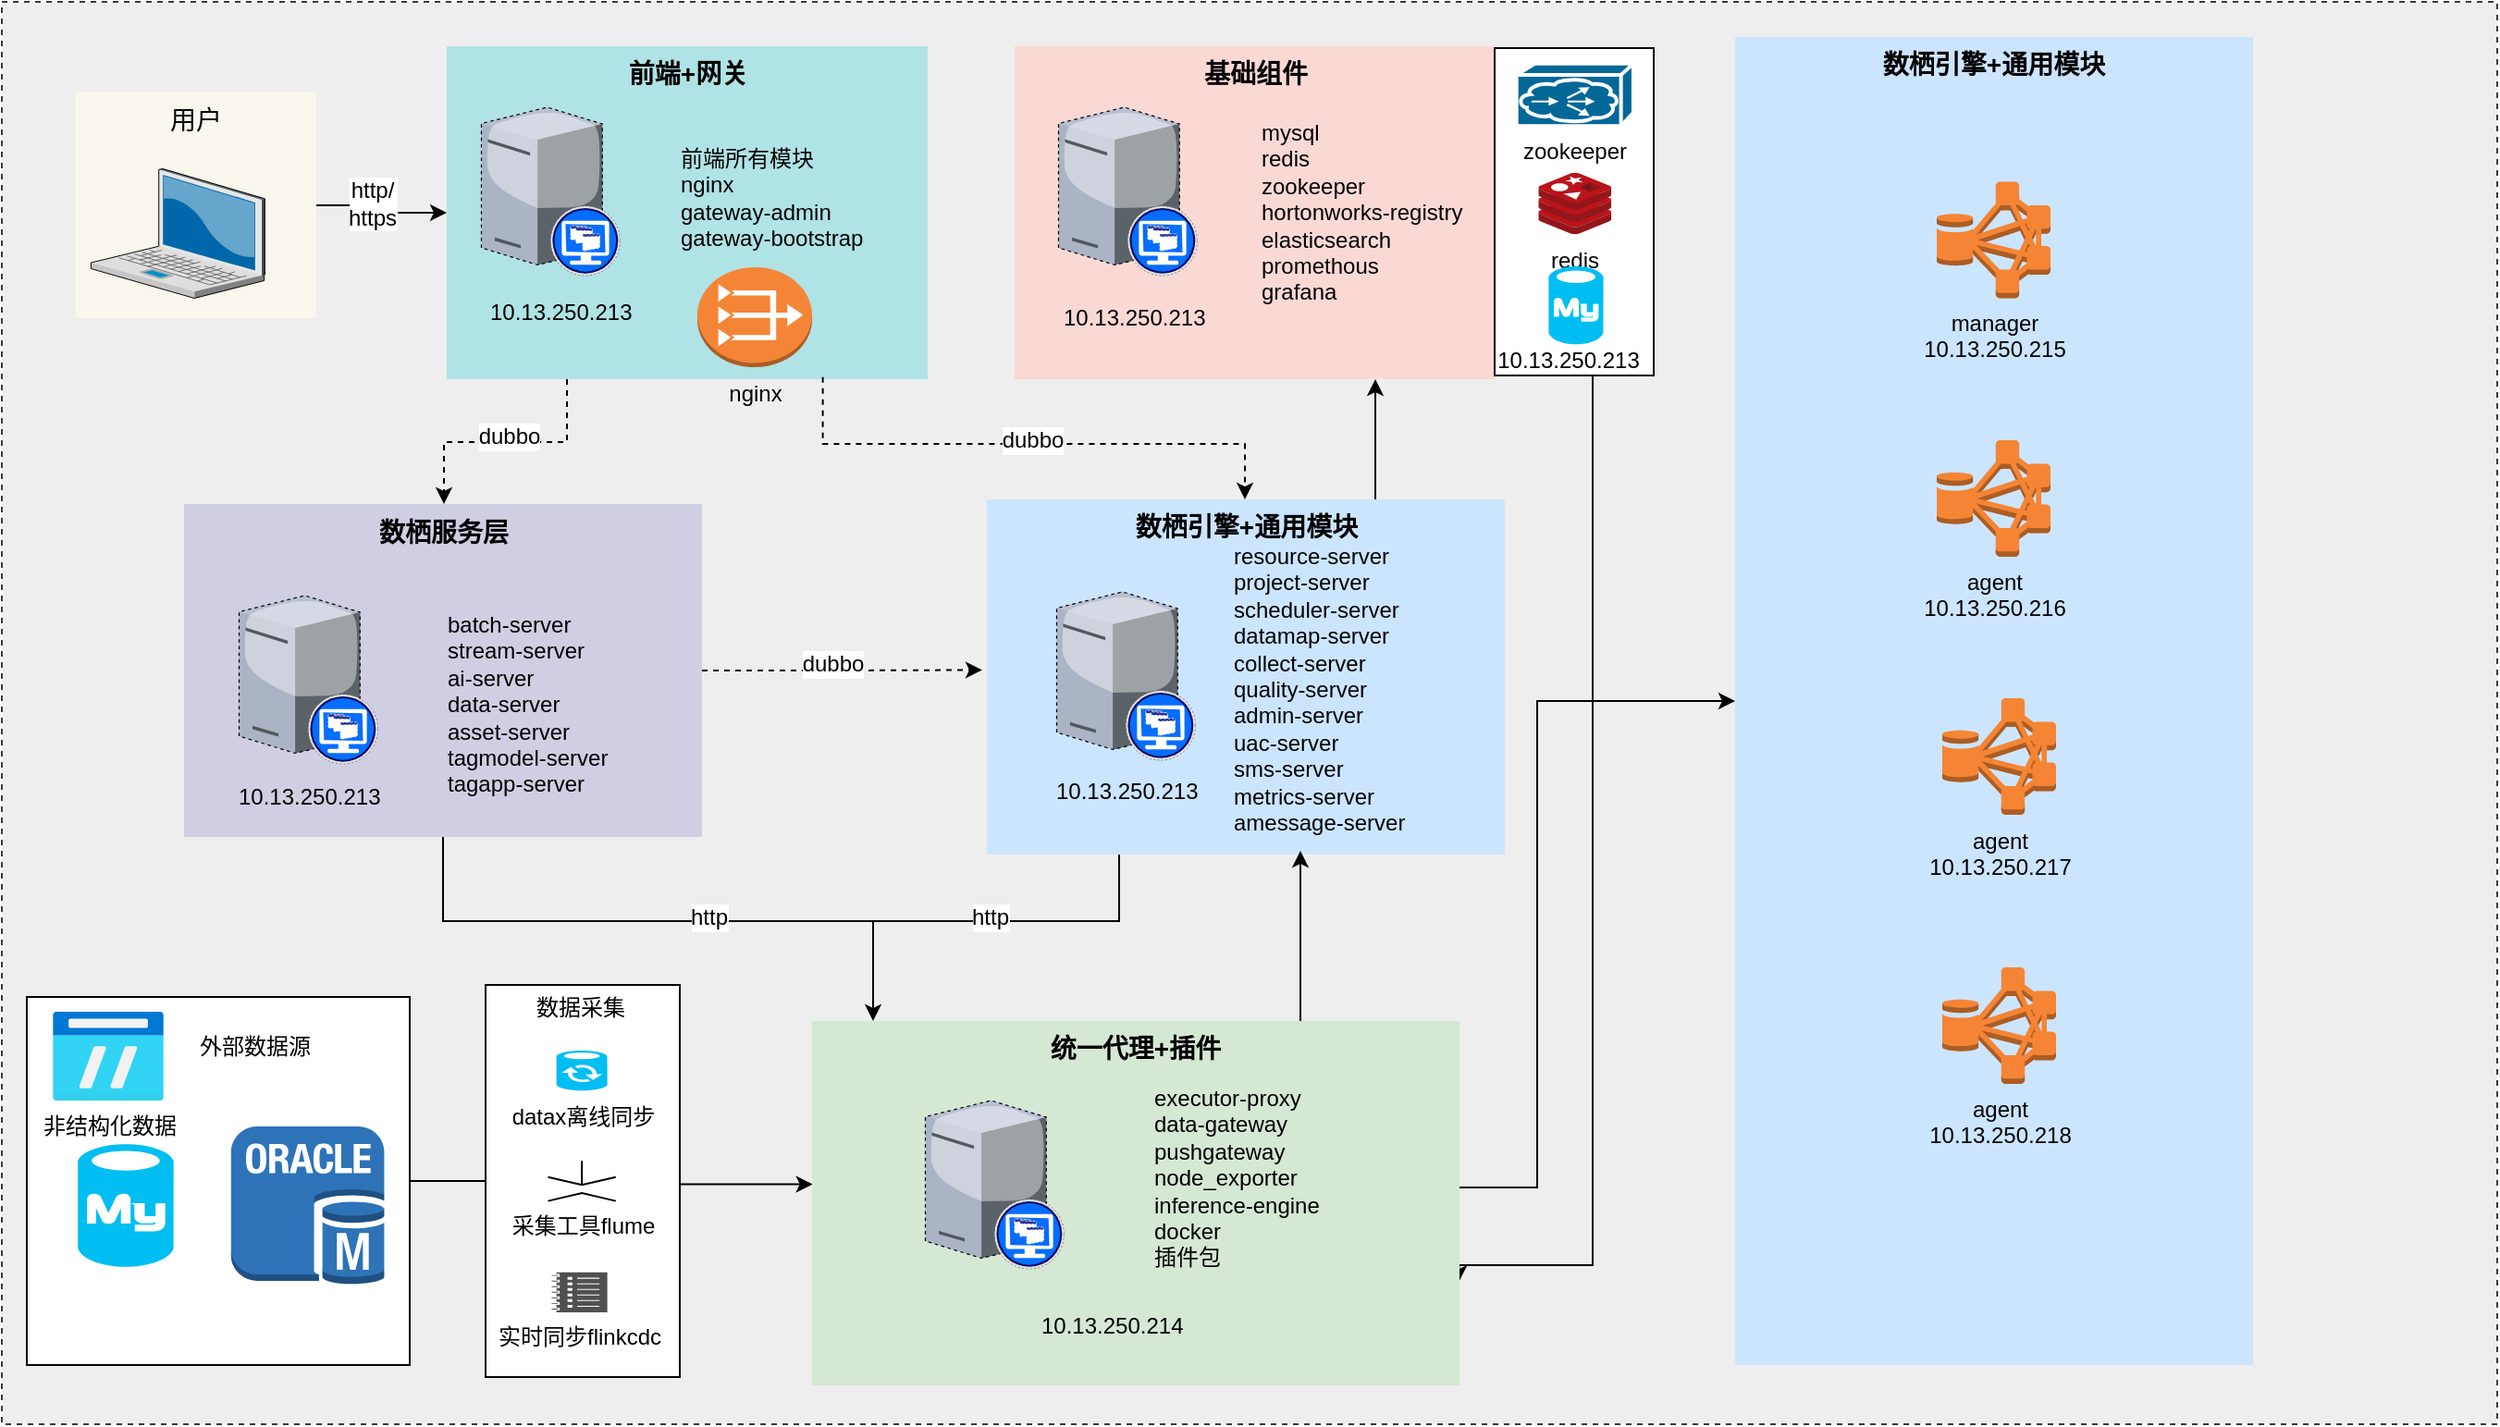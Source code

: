 <mxfile version="20.8.16" type="device" pages="2"><diagram id="xue1iVmhWzLoXb5xpvOD" name="标准部署"><mxGraphModel dx="1349" dy="-1524" grid="0" gridSize="10" guides="1" tooltips="1" connect="1" arrows="1" fold="1" page="0" pageScale="1" pageWidth="827" pageHeight="1169" math="0" shadow="0"><root><mxCell id="5UsenPkJN80w1g50a-_k-0"/><mxCell id="5UsenPkJN80w1g50a-_k-1" parent="5UsenPkJN80w1g50a-_k-0"/><mxCell id="co8dEkvSxfI7C-hWsmP8-0" value="" style="rounded=0;whiteSpace=wrap;html=1;fillColor=#eeeeee;strokeColor=#36393d;dashed=1;" parent="5UsenPkJN80w1g50a-_k-1" vertex="1"><mxGeometry x="260" y="2591" width="1349" height="769" as="geometry"/></mxCell><mxCell id="s9DwTl5gin92bQ-CiFyc-1" style="edgeStyle=orthogonalEdgeStyle;rounded=0;orthogonalLoop=1;jettySize=auto;html=1;exitX=0.5;exitY=1;exitDx=0;exitDy=0;" parent="5UsenPkJN80w1g50a-_k-1" source="s9DwTl5gin92bQ-CiFyc-5" target="s9DwTl5gin92bQ-CiFyc-19" edge="1"><mxGeometry relative="1" as="geometry"><Array as="points"><mxPoint x="499" y="3088"/><mxPoint x="731" y="3088"/></Array></mxGeometry></mxCell><mxCell id="FKZvolb0b5wHpES3vZLF-4" value="http" style="text;html=1;resizable=0;points=[];align=center;verticalAlign=middle;labelBackgroundColor=#ffffff;" parent="s9DwTl5gin92bQ-CiFyc-1" vertex="1" connectable="0"><mxGeometry x="0.135" y="2" relative="1" as="geometry"><mxPoint as="offset"/></mxGeometry></mxCell><mxCell id="FKZvolb0b5wHpES3vZLF-0" style="edgeStyle=orthogonalEdgeStyle;rounded=0;orthogonalLoop=1;jettySize=auto;html=1;exitX=1;exitY=0.5;exitDx=0;exitDy=0;startArrow=none;startFill=0;endArrow=classic;endFill=1;dashed=1;" parent="5UsenPkJN80w1g50a-_k-1" source="s9DwTl5gin92bQ-CiFyc-5" edge="1"><mxGeometry relative="1" as="geometry"><mxPoint x="790" y="2952.222" as="targetPoint"/></mxGeometry></mxCell><mxCell id="FKZvolb0b5wHpES3vZLF-2" value="dubbo" style="text;html=1;resizable=0;points=[];align=center;verticalAlign=middle;labelBackgroundColor=#ffffff;" parent="FKZvolb0b5wHpES3vZLF-0" vertex="1" connectable="0"><mxGeometry x="-0.076" y="4" relative="1" as="geometry"><mxPoint as="offset"/></mxGeometry></mxCell><mxCell id="s9DwTl5gin92bQ-CiFyc-5" value="&lt;b&gt;数栖服务层&lt;/b&gt;" style="whiteSpace=wrap;html=1;fontSize=14;verticalAlign=top;dashed=1;fillColor=#d0cee2;strokeColor=none;" parent="5UsenPkJN80w1g50a-_k-1" vertex="1"><mxGeometry x="358.5" y="2862.5" width="280" height="180" as="geometry"/></mxCell><mxCell id="s9DwTl5gin92bQ-CiFyc-6" style="edgeStyle=orthogonalEdgeStyle;rounded=0;orthogonalLoop=1;jettySize=auto;html=1;exitX=1;exitY=0.5;exitDx=0;exitDy=0;entryX=0;entryY=0.5;entryDx=0;entryDy=0;" parent="5UsenPkJN80w1g50a-_k-1" source="s9DwTl5gin92bQ-CiFyc-7" target="s9DwTl5gin92bQ-CiFyc-10" edge="1"><mxGeometry relative="1" as="geometry"/></mxCell><mxCell id="lYcU5Av71nkja1MaL7we-7" value="http/&lt;br&gt;https" style="text;html=1;resizable=0;points=[];align=center;verticalAlign=middle;labelBackgroundColor=#ffffff;" parent="s9DwTl5gin92bQ-CiFyc-6" vertex="1" connectable="0"><mxGeometry x="-0.192" y="1" relative="1" as="geometry"><mxPoint as="offset"/></mxGeometry></mxCell><mxCell id="s9DwTl5gin92bQ-CiFyc-7" value="用户" style="whiteSpace=wrap;html=1;fillColor=#f9f7ed;fontSize=14;strokeColor=none;verticalAlign=top;" parent="5UsenPkJN80w1g50a-_k-1" vertex="1"><mxGeometry x="300" y="2640" width="130" height="122" as="geometry"/></mxCell><mxCell id="lYcU5Av71nkja1MaL7we-0" style="edgeStyle=orthogonalEdgeStyle;rounded=0;orthogonalLoop=1;jettySize=auto;html=1;dashed=1;exitX=0.25;exitY=1;exitDx=0;exitDy=0;" parent="5UsenPkJN80w1g50a-_k-1" source="s9DwTl5gin92bQ-CiFyc-10" target="s9DwTl5gin92bQ-CiFyc-5" edge="1"><mxGeometry relative="1" as="geometry"><mxPoint x="550" y="2790" as="sourcePoint"/><Array as="points"><mxPoint x="566" y="2829"/><mxPoint x="499" y="2829"/></Array></mxGeometry></mxCell><mxCell id="lYcU5Av71nkja1MaL7we-1" value="dubbo" style="text;html=1;resizable=0;points=[];align=center;verticalAlign=middle;labelBackgroundColor=#ffffff;" parent="lYcU5Av71nkja1MaL7we-0" vertex="1" connectable="0"><mxGeometry x="-0.005" y="-2" relative="1" as="geometry"><mxPoint x="1" y="-1" as="offset"/></mxGeometry></mxCell><mxCell id="s9DwTl5gin92bQ-CiFyc-10" value="&lt;font style=&quot;font-size: 14px&quot;&gt;&lt;b&gt;前端+网关&lt;/b&gt;&lt;/font&gt;" style="whiteSpace=wrap;html=1;fontSize=14;verticalAlign=top;dashed=1;fillColor=#b0e3e6;strokeColor=none;" parent="5UsenPkJN80w1g50a-_k-1" vertex="1"><mxGeometry x="500.5" y="2615" width="260" height="180" as="geometry"/></mxCell><mxCell id="s9DwTl5gin92bQ-CiFyc-11" value="&lt;font style=&quot;font-size: 14px&quot;&gt;&lt;br&gt;&lt;/font&gt;" style="text;html=1;resizable=0;points=[];autosize=1;align=left;verticalAlign=top;spacingTop=-4;" parent="5UsenPkJN80w1g50a-_k-1" vertex="1"><mxGeometry x="721" y="2981" width="20" height="20" as="geometry"/></mxCell><mxCell id="FKZvolb0b5wHpES3vZLF-3" style="edgeStyle=orthogonalEdgeStyle;rounded=0;orthogonalLoop=1;jettySize=auto;html=1;exitX=0.25;exitY=1;exitDx=0;exitDy=0;startArrow=none;startFill=0;endArrow=none;endFill=0;" parent="5UsenPkJN80w1g50a-_k-1" edge="1"><mxGeometry relative="1" as="geometry"><mxPoint x="731" y="3088" as="targetPoint"/><mxPoint x="864" y="3038" as="sourcePoint"/><Array as="points"><mxPoint x="864" y="3088"/></Array></mxGeometry></mxCell><mxCell id="FKZvolb0b5wHpES3vZLF-5" value="http" style="text;html=1;resizable=0;points=[];align=center;verticalAlign=middle;labelBackgroundColor=#ffffff;" parent="FKZvolb0b5wHpES3vZLF-3" vertex="1" connectable="0"><mxGeometry x="0.309" y="-2" relative="1" as="geometry"><mxPoint as="offset"/></mxGeometry></mxCell><mxCell id="co8dEkvSxfI7C-hWsmP8-2" style="edgeStyle=orthogonalEdgeStyle;rounded=0;orthogonalLoop=1;jettySize=auto;html=1;exitX=0.75;exitY=0;exitDx=0;exitDy=0;entryX=0.75;entryY=1;entryDx=0;entryDy=0;startArrow=none;startFill=0;endArrow=classic;endFill=1;" parent="5UsenPkJN80w1g50a-_k-1" source="s9DwTl5gin92bQ-CiFyc-14" target="monQPXsdsFLobQRUj5BZ-1" edge="1"><mxGeometry relative="1" as="geometry"/></mxCell><mxCell id="s9DwTl5gin92bQ-CiFyc-14" value="&lt;b&gt;数栖引擎+通用模块&lt;/b&gt;" style="whiteSpace=wrap;html=1;fontSize=14;verticalAlign=top;dashed=1;fillColor=#cce5ff;strokeColor=none;" parent="5UsenPkJN80w1g50a-_k-1" vertex="1"><mxGeometry x="792.5" y="2860" width="280" height="192" as="geometry"/></mxCell><mxCell id="s9DwTl5gin92bQ-CiFyc-15" value="&lt;font style=&quot;font-size: 12px&quot;&gt;&lt;div&gt;&lt;span&gt;resource-server&lt;/span&gt;&lt;br&gt;&lt;/div&gt;&lt;div&gt;&lt;span&gt;project-server&lt;/span&gt;&lt;/div&gt;&lt;div&gt;scheduler-server&lt;span&gt;&lt;br&gt;&lt;/span&gt;&lt;/div&gt;&lt;div&gt;datamap-server&lt;/div&gt;&lt;div&gt;&lt;span&gt;collect-server&lt;/span&gt;&lt;/div&gt;&lt;div&gt;&lt;span&gt;quality-server&lt;/span&gt;&lt;/div&gt;&lt;div&gt;&lt;span&gt;admin-server&lt;/span&gt;&lt;br&gt;&lt;/div&gt;&lt;div&gt;uac-server&lt;/div&gt;&lt;div&gt;sms-server&lt;/div&gt;&lt;div&gt;metrics-server&lt;br&gt;&lt;/div&gt;&lt;div&gt;amessage-server&lt;/div&gt;&lt;div&gt;&lt;br&gt;&lt;/div&gt;&lt;div&gt;&lt;br&gt;&lt;/div&gt;&lt;div&gt;&lt;br&gt;&lt;/div&gt;&lt;/font&gt;" style="text;html=1;resizable=0;points=[];autosize=1;align=left;verticalAlign=top;spacingTop=-4;strokeWidth=2;" parent="5UsenPkJN80w1g50a-_k-1" vertex="1"><mxGeometry x="924" y="2881" width="110" height="200" as="geometry"/></mxCell><mxCell id="s9DwTl5gin92bQ-CiFyc-16" value="" style="verticalLabelPosition=bottom;aspect=fixed;html=1;verticalAlign=top;strokeColor=none;align=center;outlineConnect=0;shape=mxgraph.citrix.xendesktop_server;dashed=1;" parent="5UsenPkJN80w1g50a-_k-1" vertex="1"><mxGeometry x="519.25" y="2648" width="75" height="91" as="geometry"/></mxCell><mxCell id="s9DwTl5gin92bQ-CiFyc-17" style="edgeStyle=orthogonalEdgeStyle;rounded=0;orthogonalLoop=1;jettySize=auto;html=1;exitX=1;exitY=0.5;exitDx=0;exitDy=0;" parent="5UsenPkJN80w1g50a-_k-1" source="s9DwTl5gin92bQ-CiFyc-19" edge="1"><mxGeometry relative="1" as="geometry"><mxPoint x="840" y="3227" as="sourcePoint"/><mxPoint x="962" y="3050" as="targetPoint"/><Array as="points"><mxPoint x="962" y="3241"/></Array></mxGeometry></mxCell><mxCell id="s9DwTl5gin92bQ-CiFyc-18" value="http" style="text;html=1;resizable=0;points=[];align=center;verticalAlign=middle;labelBackgroundColor=#ffffff;" parent="s9DwTl5gin92bQ-CiFyc-17" vertex="1" connectable="0"><mxGeometry x="0.26" y="-1" relative="1" as="geometry"><mxPoint as="offset"/></mxGeometry></mxCell><mxCell id="lYcU5Av71nkja1MaL7we-4" style="edgeStyle=orthogonalEdgeStyle;rounded=0;orthogonalLoop=1;jettySize=auto;html=1;exitX=0.999;exitY=0.716;exitDx=0;exitDy=0;startArrow=classic;startFill=1;endArrow=none;endFill=0;exitPerimeter=0;" parent="5UsenPkJN80w1g50a-_k-1" source="s9DwTl5gin92bQ-CiFyc-19" edge="1"><mxGeometry relative="1" as="geometry"><mxPoint x="1073" y="2700" as="targetPoint"/><Array as="points"><mxPoint x="1120" y="3274"/><mxPoint x="1120" y="2700"/></Array></mxGeometry></mxCell><mxCell id="lYcU5Av71nkja1MaL7we-5" value="http" style="text;html=1;resizable=0;points=[];align=center;verticalAlign=middle;labelBackgroundColor=#ffffff;" parent="lYcU5Av71nkja1MaL7we-4" vertex="1" connectable="0"><mxGeometry x="-0.471" y="147" relative="1" as="geometry"><mxPoint x="13.5" y="1" as="offset"/></mxGeometry></mxCell><mxCell id="EZOpr3rDGejVtFDubONf-1" style="edgeStyle=orthogonalEdgeStyle;rounded=0;orthogonalLoop=1;jettySize=auto;html=1;entryX=0;entryY=0.5;entryDx=0;entryDy=0;" parent="5UsenPkJN80w1g50a-_k-1" source="s9DwTl5gin92bQ-CiFyc-19" target="EZOpr3rDGejVtFDubONf-0" edge="1"><mxGeometry relative="1" as="geometry"><Array as="points"><mxPoint x="1090" y="3232"/><mxPoint x="1090" y="2969"/></Array></mxGeometry></mxCell><mxCell id="s9DwTl5gin92bQ-CiFyc-21" value="" style="verticalLabelPosition=bottom;aspect=fixed;html=1;verticalAlign=top;strokeColor=none;shape=mxgraph.citrix.laptop_2;fillColor=#66B2FF;gradientColor=#0066CC;fontSize=14;" parent="5UsenPkJN80w1g50a-_k-1" vertex="1"><mxGeometry x="308.19" y="2681.25" width="94" height="70" as="geometry"/></mxCell><mxCell id="s9DwTl5gin92bQ-CiFyc-22" style="edgeStyle=orthogonalEdgeStyle;rounded=0;orthogonalLoop=1;jettySize=auto;html=1;exitX=0.782;exitY=0.994;exitDx=0;exitDy=0;dashed=1;strokeWidth=1;exitPerimeter=0;" parent="5UsenPkJN80w1g50a-_k-1" source="s9DwTl5gin92bQ-CiFyc-10" target="s9DwTl5gin92bQ-CiFyc-14" edge="1"><mxGeometry relative="1" as="geometry"><Array as="points"><mxPoint x="704" y="2830"/><mxPoint x="932" y="2830"/></Array></mxGeometry></mxCell><mxCell id="s9DwTl5gin92bQ-CiFyc-23" value="dubbo" style="text;html=1;resizable=0;points=[];align=center;verticalAlign=middle;labelBackgroundColor=#ffffff;" parent="s9DwTl5gin92bQ-CiFyc-22" vertex="1" connectable="0"><mxGeometry x="0.017" y="2" relative="1" as="geometry"><mxPoint as="offset"/></mxGeometry></mxCell><mxCell id="s9DwTl5gin92bQ-CiFyc-24" value="&lt;div&gt;&lt;font style=&quot;font-size: 12px&quot;&gt;前端所有模块&lt;br&gt;&lt;/font&gt;&lt;/div&gt;&lt;div&gt;&lt;font style=&quot;font-size: 12px&quot;&gt;nginx&lt;/font&gt;&lt;/div&gt;&lt;div&gt;&lt;font style=&quot;font-size: 12px&quot;&gt;gateway-admin&lt;/font&gt;&lt;/div&gt;&lt;div&gt;&lt;font style=&quot;font-size: 12px&quot;&gt;gateway-bootstrap&lt;/font&gt;&lt;/div&gt;" style="text;html=1;" parent="5UsenPkJN80w1g50a-_k-1" vertex="1"><mxGeometry x="625" y="2661.5" width="129" height="97" as="geometry"/></mxCell><mxCell id="s9DwTl5gin92bQ-CiFyc-25" value="&lt;div&gt;&lt;font style=&quot;font-size: 12px&quot;&gt;batch-server&lt;/font&gt;&lt;/div&gt;&lt;div&gt;&lt;font style=&quot;font-size: 12px&quot;&gt;stream-server&lt;/font&gt;&lt;/div&gt;&lt;div&gt;&lt;font style=&quot;font-size: 12px&quot;&gt;ai-server&lt;/font&gt;&lt;/div&gt;&lt;div&gt;&lt;font style=&quot;font-size: 12px&quot;&gt;data-server&lt;/font&gt;&lt;/div&gt;&lt;div&gt;&lt;font style=&quot;font-size: 12px&quot;&gt;asset-server&lt;/font&gt;&lt;/div&gt;&lt;div&gt;&lt;font style=&quot;font-size: 12px&quot;&gt;tagmodel-server&lt;/font&gt;&lt;/div&gt;&lt;div&gt;&lt;font style=&quot;font-size: 12px&quot;&gt;tagapp-server&lt;/font&gt;&lt;/div&gt;" style="text;html=1;" parent="5UsenPkJN80w1g50a-_k-1" vertex="1"><mxGeometry x="498.5" y="2913.5" width="101" height="110" as="geometry"/></mxCell><mxCell id="s9DwTl5gin92bQ-CiFyc-27" value="" style="verticalLabelPosition=bottom;aspect=fixed;html=1;verticalAlign=top;strokeColor=none;align=center;outlineConnect=0;shape=mxgraph.citrix.xendesktop_server;dashed=1;" parent="5UsenPkJN80w1g50a-_k-1" vertex="1"><mxGeometry x="388.25" y="2912" width="75" height="91" as="geometry"/></mxCell><mxCell id="s9DwTl5gin92bQ-CiFyc-28" value="" style="verticalLabelPosition=bottom;aspect=fixed;html=1;verticalAlign=top;strokeColor=none;align=center;outlineConnect=0;shape=mxgraph.citrix.xendesktop_server;dashed=1;" parent="5UsenPkJN80w1g50a-_k-1" vertex="1"><mxGeometry x="830.25" y="2910" width="75" height="91" as="geometry"/></mxCell><mxCell id="s9DwTl5gin92bQ-CiFyc-33" value="10.13.250.213" style="text;html=1;resizable=0;points=[];autosize=1;align=left;verticalAlign=top;spacingTop=-4;" parent="5UsenPkJN80w1g50a-_k-1" vertex="1"><mxGeometry x="521.5" y="2748.5" width="95" height="20" as="geometry"/></mxCell><mxCell id="s9DwTl5gin92bQ-CiFyc-35" value="10.13.250.213" style="text;html=1;resizable=0;points=[];autosize=1;align=left;verticalAlign=top;spacingTop=-4;" parent="5UsenPkJN80w1g50a-_k-1" vertex="1"><mxGeometry x="385.5" y="3010.5" width="95" height="20" as="geometry"/></mxCell><mxCell id="s9DwTl5gin92bQ-CiFyc-38" value="10.13.250.213" style="text;html=1;resizable=0;points=[];autosize=1;align=left;verticalAlign=top;spacingTop=-4;" parent="5UsenPkJN80w1g50a-_k-1" vertex="1"><mxGeometry x="827.5" y="3007.5" width="95" height="20" as="geometry"/></mxCell><mxCell id="monQPXsdsFLobQRUj5BZ-1" value="&lt;b&gt;基础组件&lt;/b&gt;" style="whiteSpace=wrap;html=1;fontSize=14;verticalAlign=top;dashed=1;fillColor=#fad9d5;strokeColor=none;" parent="5UsenPkJN80w1g50a-_k-1" vertex="1"><mxGeometry x="807.5" y="2615" width="260" height="180" as="geometry"/></mxCell><mxCell id="monQPXsdsFLobQRUj5BZ-2" value="" style="verticalLabelPosition=bottom;aspect=fixed;html=1;verticalAlign=top;strokeColor=none;align=center;outlineConnect=0;shape=mxgraph.citrix.xendesktop_server;dashed=1;" parent="5UsenPkJN80w1g50a-_k-1" vertex="1"><mxGeometry x="831.25" y="2648" width="75" height="91" as="geometry"/></mxCell><mxCell id="monQPXsdsFLobQRUj5BZ-3" value="mysql&lt;br&gt;redis&lt;br&gt;zookeeper&lt;br&gt;hortonworks-registry&lt;br&gt;elasticsearch&lt;br&gt;promethous&lt;br&gt;grafana" style="text;html=1;" parent="5UsenPkJN80w1g50a-_k-1" vertex="1"><mxGeometry x="939" y="2648" width="92" height="86" as="geometry"/></mxCell><mxCell id="monQPXsdsFLobQRUj5BZ-4" value="10.13.250.213" style="text;html=1;resizable=0;points=[];autosize=1;align=left;verticalAlign=top;spacingTop=-4;" parent="5UsenPkJN80w1g50a-_k-1" vertex="1"><mxGeometry x="831.5" y="2751.5" width="95" height="20" as="geometry"/></mxCell><mxCell id="EZOpr3rDGejVtFDubONf-0" value="&lt;b&gt;数栖引擎+通用模块&lt;/b&gt;" style="whiteSpace=wrap;html=1;fontSize=14;verticalAlign=top;dashed=1;fillColor=#cce5ff;strokeColor=none;" parent="5UsenPkJN80w1g50a-_k-1" vertex="1"><mxGeometry x="1197" y="2610" width="280" height="718" as="geometry"/></mxCell><mxCell id="0IL7rKIcrN3_-jVvvm7Z-8" value="manager&lt;br&gt;10.13.250.215" style="outlineConnect=0;dashed=0;verticalLabelPosition=bottom;verticalAlign=top;align=center;html=1;shape=mxgraph.aws3.hdfs_cluster;fillColor=#F58534;gradientColor=none;" vertex="1" parent="5UsenPkJN80w1g50a-_k-1"><mxGeometry x="1306" y="2688.25" width="61.5" height="63" as="geometry"/></mxCell><mxCell id="0IL7rKIcrN3_-jVvvm7Z-9" value="agent&lt;br&gt;10.13.250.216" style="outlineConnect=0;dashed=0;verticalLabelPosition=bottom;verticalAlign=top;align=center;html=1;shape=mxgraph.aws3.hdfs_cluster;fillColor=#F58534;gradientColor=none;" vertex="1" parent="5UsenPkJN80w1g50a-_k-1"><mxGeometry x="1306" y="2828" width="61.5" height="63" as="geometry"/></mxCell><mxCell id="0IL7rKIcrN3_-jVvvm7Z-10" value="agent&lt;br&gt;10.13.250.218" style="outlineConnect=0;dashed=0;verticalLabelPosition=bottom;verticalAlign=top;align=center;html=1;shape=mxgraph.aws3.hdfs_cluster;fillColor=#F58534;gradientColor=none;" vertex="1" parent="5UsenPkJN80w1g50a-_k-1"><mxGeometry x="1309" y="3113" width="61.5" height="63" as="geometry"/></mxCell><mxCell id="0IL7rKIcrN3_-jVvvm7Z-11" value="agent&lt;br&gt;10.13.250.217" style="outlineConnect=0;dashed=0;verticalLabelPosition=bottom;verticalAlign=top;align=center;html=1;shape=mxgraph.aws3.hdfs_cluster;fillColor=#F58534;gradientColor=none;" vertex="1" parent="5UsenPkJN80w1g50a-_k-1"><mxGeometry x="1309" y="2967.5" width="61.5" height="63" as="geometry"/></mxCell><mxCell id="0IL7rKIcrN3_-jVvvm7Z-18" value="" style="group" vertex="1" connectable="0" parent="5UsenPkJN80w1g50a-_k-1"><mxGeometry x="1067" y="2616" width="86" height="177" as="geometry"/></mxCell><mxCell id="0IL7rKIcrN3_-jVvvm7Z-13" value="" style="rounded=0;whiteSpace=wrap;html=1;" vertex="1" parent="0IL7rKIcrN3_-jVvvm7Z-18"><mxGeometry width="86" height="177" as="geometry"/></mxCell><mxCell id="0IL7rKIcrN3_-jVvvm7Z-14" value="zookeeper" style="shape=mxgraph.cisco.directors.distributed_director;html=1;pointerEvents=1;dashed=0;fillColor=#036897;strokeColor=#ffffff;strokeWidth=2;verticalLabelPosition=bottom;verticalAlign=top;align=center;outlineConnect=0;" vertex="1" parent="0IL7rKIcrN3_-jVvvm7Z-18"><mxGeometry x="11.835" y="8.429" width="63.119" height="33.714" as="geometry"/></mxCell><mxCell id="0IL7rKIcrN3_-jVvvm7Z-15" value="redis" style="aspect=fixed;html=1;points=[];align=center;image;fontSize=12;image=img/lib/mscae/Cache_Redis_Product.svg;" vertex="1" parent="0IL7rKIcrN3_-jVvvm7Z-18"><mxGeometry x="23.67" y="67.429" width="39.45" height="33.138" as="geometry"/></mxCell><mxCell id="0IL7rKIcrN3_-jVvvm7Z-16" value="10.13.250.213" style="text;html=1;strokeColor=none;fillColor=none;align=center;verticalAlign=middle;whiteSpace=wrap;rounded=0;" vertex="1" parent="0IL7rKIcrN3_-jVvvm7Z-18"><mxGeometry x="23.67" y="160.143" width="31.56" height="16.857" as="geometry"/></mxCell><mxCell id="0IL7rKIcrN3_-jVvvm7Z-17" value="" style="verticalLabelPosition=bottom;html=1;verticalAlign=top;align=center;strokeColor=none;fillColor=#00BEF2;shape=mxgraph.azure.mysql_database;" vertex="1" parent="0IL7rKIcrN3_-jVvvm7Z-18"><mxGeometry x="29.193" y="118" width="29.587" height="42.143" as="geometry"/></mxCell><mxCell id="0IL7rKIcrN3_-jVvvm7Z-19" value="nginx" style="outlineConnect=0;dashed=0;verticalLabelPosition=bottom;verticalAlign=top;align=center;html=1;shape=mxgraph.aws3.vpc_nat_gateway;fillColor=#F58536;gradientColor=none;" vertex="1" parent="5UsenPkJN80w1g50a-_k-1"><mxGeometry x="636" y="2734.5" width="62" height="54" as="geometry"/></mxCell><mxCell id="0IL7rKIcrN3_-jVvvm7Z-26" value="" style="group" vertex="1" connectable="0" parent="5UsenPkJN80w1g50a-_k-1"><mxGeometry x="273.5" y="3129" width="207" height="199" as="geometry"/></mxCell><mxCell id="0IL7rKIcrN3_-jVvvm7Z-20" value="" style="rounded=0;whiteSpace=wrap;html=1;container=0;" vertex="1" parent="0IL7rKIcrN3_-jVvvm7Z-26"><mxGeometry width="207.0" height="199" as="geometry"/></mxCell><mxCell id="0IL7rKIcrN3_-jVvvm7Z-21" value="" style="verticalLabelPosition=bottom;html=1;verticalAlign=top;align=center;strokeColor=none;fillColor=#00BEF2;shape=mxgraph.azure.mysql_database;container=0;" vertex="1" parent="0IL7rKIcrN3_-jVvvm7Z-26"><mxGeometry x="27.6" y="79.6" width="51.75" height="66.333" as="geometry"/></mxCell><mxCell id="0IL7rKIcrN3_-jVvvm7Z-22" value="" style="outlineConnect=0;dashed=0;verticalLabelPosition=bottom;verticalAlign=top;align=center;html=1;shape=mxgraph.aws3.oracle_db_instance;fillColor=#2E73B8;gradientColor=none;container=0;" vertex="1" parent="0IL7rKIcrN3_-jVvvm7Z-26"><mxGeometry x="110.4" y="69.982" width="82.8" height="85.57" as="geometry"/></mxCell><mxCell id="0IL7rKIcrN3_-jVvvm7Z-23" value="外部数据源" style="text;html=1;strokeColor=none;fillColor=none;align=center;verticalAlign=middle;whiteSpace=wrap;rounded=0;container=0;" vertex="1" parent="0IL7rKIcrN3_-jVvvm7Z-26"><mxGeometry x="67.62" y="13.267" width="111.78" height="26.533" as="geometry"/></mxCell><mxCell id="0IL7rKIcrN3_-jVvvm7Z-28" value="非结构化数据" style="aspect=fixed;html=1;points=[];align=center;image;fontSize=12;image=img/lib/azure2/general/FTP.svg;" vertex="1" parent="0IL7rKIcrN3_-jVvvm7Z-26"><mxGeometry x="14.0" y="8" width="60" height="48" as="geometry"/></mxCell><mxCell id="0IL7rKIcrN3_-jVvvm7Z-27" style="edgeStyle=orthogonalEdgeStyle;rounded=0;orthogonalLoop=1;jettySize=auto;html=1;entryX=0.001;entryY=0.448;entryDx=0;entryDy=0;entryPerimeter=0;" edge="1" parent="5UsenPkJN80w1g50a-_k-1" source="0IL7rKIcrN3_-jVvvm7Z-20" target="s9DwTl5gin92bQ-CiFyc-19"><mxGeometry relative="1" as="geometry"/></mxCell><mxCell id="0IL7rKIcrN3_-jVvvm7Z-34" value="" style="group" vertex="1" connectable="0" parent="5UsenPkJN80w1g50a-_k-1"><mxGeometry x="521.5" y="3122.5" width="105" height="212" as="geometry"/></mxCell><mxCell id="0IL7rKIcrN3_-jVvvm7Z-29" value="" style="rounded=0;whiteSpace=wrap;html=1;" vertex="1" parent="0IL7rKIcrN3_-jVvvm7Z-34"><mxGeometry width="105" height="212" as="geometry"/></mxCell><mxCell id="0IL7rKIcrN3_-jVvvm7Z-30" value="数据采集" style="text;html=1;strokeColor=none;fillColor=none;align=center;verticalAlign=middle;whiteSpace=wrap;rounded=0;" vertex="1" parent="0IL7rKIcrN3_-jVvvm7Z-34"><mxGeometry x="25.87" y="8.5" width="52.4" height="8.65" as="geometry"/></mxCell><mxCell id="0IL7rKIcrN3_-jVvvm7Z-31" value="采集工具flume" style="verticalLabelPosition=bottom;align=center;outlineConnect=0;dashed=0;html=1;verticalAlign=top;shape=mxgraph.pid.flow_sensors.flume;pointerEvents=1;" vertex="1" parent="0IL7rKIcrN3_-jVvvm7Z-34"><mxGeometry x="33.74" y="95.183" width="36.667" height="21.633" as="geometry"/></mxCell><mxCell id="0IL7rKIcrN3_-jVvvm7Z-32" value="datax离线同步" style="verticalLabelPosition=bottom;html=1;verticalAlign=top;align=center;strokeColor=none;fillColor=#00BEF2;shape=mxgraph.azure.sql_datasync;" vertex="1" parent="0IL7rKIcrN3_-jVvvm7Z-34"><mxGeometry x="38.32" y="35.501" width="27.5" height="21.633" as="geometry"/></mxCell><mxCell id="0IL7rKIcrN3_-jVvvm7Z-33" value="实时同步flinkcdc" style="pointerEvents=1;shadow=0;dashed=0;html=1;strokeColor=none;labelPosition=center;verticalLabelPosition=bottom;verticalAlign=top;align=center;fillColor=#505050;shape=mxgraph.mscae.oms.log_management" vertex="1" parent="0IL7rKIcrN3_-jVvvm7Z-34"><mxGeometry x="35.75" y="155.322" width="30.067" height="21.633" as="geometry"/></mxCell><mxCell id="0IL7rKIcrN3_-jVvvm7Z-35" value="" style="group" vertex="1" connectable="0" parent="5UsenPkJN80w1g50a-_k-1"><mxGeometry x="698" y="3142" width="350" height="197" as="geometry"/></mxCell><mxCell id="s9DwTl5gin92bQ-CiFyc-19" value="&lt;b&gt;统一代理+插件&lt;/b&gt;" style="whiteSpace=wrap;html=1;fillColor=#d5e8d4;fontSize=14;strokeColor=none;verticalAlign=top;dashed=1;" parent="0IL7rKIcrN3_-jVvvm7Z-35" vertex="1"><mxGeometry width="350" height="197" as="geometry"/></mxCell><mxCell id="s9DwTl5gin92bQ-CiFyc-20" value="&lt;font style=&quot;font-size: 12px&quot;&gt;&lt;div&gt;executor-proxy&amp;nbsp;&lt;/div&gt;&lt;div&gt;data-gateway&lt;br&gt;&lt;/div&gt;&lt;div&gt;&lt;span&gt;pushgateway&lt;/span&gt;&lt;br&gt;&lt;/div&gt;&lt;div&gt;&lt;span&gt;node_exporter&lt;/span&gt;&lt;/div&gt;&lt;div&gt;&lt;div&gt;inference-engine&lt;/div&gt;&lt;div&gt;docker&lt;/div&gt;&lt;/div&gt;&lt;div&gt;插件包&lt;/div&gt;&lt;/font&gt;" style="text;html=1;resizable=0;points=[];autosize=1;align=left;verticalAlign=top;spacingTop=-4;fillColor=#d5e8d4;strokeColor=none;" parent="0IL7rKIcrN3_-jVvvm7Z-35" vertex="1"><mxGeometry x="183.25" y="31.5" width="99" height="98" as="geometry"/></mxCell><mxCell id="s9DwTl5gin92bQ-CiFyc-32" value="" style="verticalLabelPosition=bottom;aspect=fixed;html=1;verticalAlign=top;strokeColor=none;align=center;outlineConnect=0;shape=mxgraph.citrix.xendesktop_server;dashed=1;" parent="0IL7rKIcrN3_-jVvvm7Z-35" vertex="1"><mxGeometry x="61.25" y="43" width="75" height="91" as="geometry"/></mxCell><mxCell id="s9DwTl5gin92bQ-CiFyc-40" value="10.13.250.214" style="text;html=1;resizable=0;points=[];autosize=1;align=left;verticalAlign=top;spacingTop=-4;" parent="0IL7rKIcrN3_-jVvvm7Z-35" vertex="1"><mxGeometry x="122" y="155" width="95" height="20" as="geometry"/></mxCell></root></mxGraphModel></diagram><diagram name="高可用" id="e3a06f82-3646-2815-327d-82caf3d4e204"><mxGraphModel dx="1318" dy="-2392" grid="0" gridSize="10" guides="1" tooltips="1" connect="1" arrows="1" fold="1" page="0" pageScale="1.5" pageWidth="1169" pageHeight="826" background="none" math="0" shadow="0"><root><mxCell id="0" style=";html=1;"/><mxCell id="1" style=";html=1;" parent="0"/><mxCell id="oLZh7mHRkSslK69vDsrk-43" value="" style="rounded=0;whiteSpace=wrap;html=1;fillColor=#eeeeee;strokeColor=#36393d;dashed=1;" parent="1" vertex="1"><mxGeometry x="247" y="3440" width="910" height="769" as="geometry"/></mxCell><mxCell id="oLZh7mHRkSslK69vDsrk-44" style="edgeStyle=orthogonalEdgeStyle;rounded=0;orthogonalLoop=1;jettySize=auto;html=1;exitX=0.5;exitY=1;exitDx=0;exitDy=0;" parent="1" source="oLZh7mHRkSslK69vDsrk-48" target="oLZh7mHRkSslK69vDsrk-66" edge="1"><mxGeometry relative="1" as="geometry"><Array as="points"><mxPoint x="486" y="3937"/><mxPoint x="718" y="3937"/></Array></mxGeometry></mxCell><mxCell id="oLZh7mHRkSslK69vDsrk-45" value="http" style="text;html=1;resizable=0;points=[];align=center;verticalAlign=middle;labelBackgroundColor=#ffffff;" parent="oLZh7mHRkSslK69vDsrk-44" vertex="1" connectable="0"><mxGeometry x="0.135" y="2" relative="1" as="geometry"><mxPoint as="offset"/></mxGeometry></mxCell><mxCell id="oLZh7mHRkSslK69vDsrk-46" style="edgeStyle=orthogonalEdgeStyle;rounded=0;orthogonalLoop=1;jettySize=auto;html=1;exitX=1;exitY=0.5;exitDx=0;exitDy=0;startArrow=none;startFill=0;endArrow=classic;endFill=1;dashed=1;" parent="1" source="oLZh7mHRkSslK69vDsrk-48" edge="1"><mxGeometry relative="1" as="geometry"><mxPoint x="777" y="3801.222" as="targetPoint"/></mxGeometry></mxCell><mxCell id="oLZh7mHRkSslK69vDsrk-47" value="dubbo" style="text;html=1;resizable=0;points=[];align=center;verticalAlign=middle;labelBackgroundColor=#ffffff;" parent="oLZh7mHRkSslK69vDsrk-46" vertex="1" connectable="0"><mxGeometry x="-0.076" y="4" relative="1" as="geometry"><mxPoint as="offset"/></mxGeometry></mxCell><mxCell id="oLZh7mHRkSslK69vDsrk-48" value="&lt;b&gt;数栖服务层&lt;/b&gt;" style="whiteSpace=wrap;html=1;fontSize=14;verticalAlign=top;dashed=1;fillColor=#d0cee2;strokeColor=none;" parent="1" vertex="1"><mxGeometry x="345.5" y="3711.5" width="280" height="180" as="geometry"/></mxCell><mxCell id="oLZh7mHRkSslK69vDsrk-49" style="edgeStyle=orthogonalEdgeStyle;rounded=0;orthogonalLoop=1;jettySize=auto;html=1;exitX=1;exitY=0.5;exitDx=0;exitDy=0;entryX=0;entryY=0.5;entryDx=0;entryDy=0;" parent="1" source="oLZh7mHRkSslK69vDsrk-51" target="oLZh7mHRkSslK69vDsrk-54" edge="1"><mxGeometry relative="1" as="geometry"/></mxCell><mxCell id="oLZh7mHRkSslK69vDsrk-50" value="http/&lt;br&gt;https" style="text;html=1;resizable=0;points=[];align=center;verticalAlign=middle;labelBackgroundColor=#ffffff;" parent="oLZh7mHRkSslK69vDsrk-49" vertex="1" connectable="0"><mxGeometry x="-0.192" y="1" relative="1" as="geometry"><mxPoint as="offset"/></mxGeometry></mxCell><mxCell id="oLZh7mHRkSslK69vDsrk-51" value="用户" style="whiteSpace=wrap;html=1;fillColor=#f9f7ed;fontSize=14;strokeColor=none;verticalAlign=top;" parent="1" vertex="1"><mxGeometry x="287" y="3489" width="130" height="122" as="geometry"/></mxCell><mxCell id="oLZh7mHRkSslK69vDsrk-52" style="edgeStyle=orthogonalEdgeStyle;rounded=0;orthogonalLoop=1;jettySize=auto;html=1;dashed=1;exitX=0.25;exitY=1;exitDx=0;exitDy=0;" parent="1" source="oLZh7mHRkSslK69vDsrk-54" target="oLZh7mHRkSslK69vDsrk-48" edge="1"><mxGeometry relative="1" as="geometry"><mxPoint x="537" y="3639" as="sourcePoint"/><Array as="points"><mxPoint x="553" y="3678"/><mxPoint x="486" y="3678"/></Array></mxGeometry></mxCell><mxCell id="oLZh7mHRkSslK69vDsrk-53" value="dubbo" style="text;html=1;resizable=0;points=[];align=center;verticalAlign=middle;labelBackgroundColor=#ffffff;" parent="oLZh7mHRkSslK69vDsrk-52" vertex="1" connectable="0"><mxGeometry x="-0.005" y="-2" relative="1" as="geometry"><mxPoint x="1" y="-1" as="offset"/></mxGeometry></mxCell><mxCell id="oLZh7mHRkSslK69vDsrk-54" value="&lt;font style=&quot;font-size: 14px&quot;&gt;&lt;b&gt;前端+网关&lt;/b&gt;&lt;/font&gt;" style="whiteSpace=wrap;html=1;fontSize=14;verticalAlign=top;dashed=1;fillColor=#b0e3e6;strokeColor=none;" parent="1" vertex="1"><mxGeometry x="487.5" y="3464" width="260" height="180" as="geometry"/></mxCell><mxCell id="oLZh7mHRkSslK69vDsrk-55" value="&lt;font style=&quot;font-size: 14px&quot;&gt;&lt;br&gt;&lt;/font&gt;" style="text;html=1;resizable=0;points=[];autosize=1;align=left;verticalAlign=top;spacingTop=-4;" parent="1" vertex="1"><mxGeometry x="708" y="3830" width="20" height="20" as="geometry"/></mxCell><mxCell id="oLZh7mHRkSslK69vDsrk-56" style="edgeStyle=orthogonalEdgeStyle;rounded=0;orthogonalLoop=1;jettySize=auto;html=1;exitX=0.25;exitY=1;exitDx=0;exitDy=0;startArrow=none;startFill=0;endArrow=none;endFill=0;" parent="1" edge="1"><mxGeometry relative="1" as="geometry"><mxPoint x="718" y="3937" as="targetPoint"/><mxPoint x="851" y="3887" as="sourcePoint"/><Array as="points"><mxPoint x="851" y="3937"/></Array></mxGeometry></mxCell><mxCell id="oLZh7mHRkSslK69vDsrk-57" value="http" style="text;html=1;resizable=0;points=[];align=center;verticalAlign=middle;labelBackgroundColor=#ffffff;" parent="oLZh7mHRkSslK69vDsrk-56" vertex="1" connectable="0"><mxGeometry x="0.309" y="-2" relative="1" as="geometry"><mxPoint as="offset"/></mxGeometry></mxCell><mxCell id="oLZh7mHRkSslK69vDsrk-58" style="edgeStyle=orthogonalEdgeStyle;rounded=0;orthogonalLoop=1;jettySize=auto;html=1;exitX=0.75;exitY=0;exitDx=0;exitDy=0;entryX=0.75;entryY=1;entryDx=0;entryDy=0;startArrow=none;startFill=0;endArrow=classic;endFill=1;" parent="1" source="oLZh7mHRkSslK69vDsrk-59" target="oLZh7mHRkSslK69vDsrk-80" edge="1"><mxGeometry relative="1" as="geometry"/></mxCell><mxCell id="oLZh7mHRkSslK69vDsrk-59" value="&lt;b&gt;数栖引擎+通用模块&lt;/b&gt;" style="whiteSpace=wrap;html=1;fontSize=14;verticalAlign=top;dashed=1;fillColor=#cce5ff;strokeColor=none;" parent="1" vertex="1"><mxGeometry x="779.5" y="3709" width="280" height="180" as="geometry"/></mxCell><mxCell id="oLZh7mHRkSslK69vDsrk-60" value="&lt;font style=&quot;font-size: 12px&quot;&gt;&lt;div&gt;&lt;span&gt;resource-server&lt;/span&gt;&lt;br&gt;&lt;/div&gt;&lt;div&gt;&lt;span&gt;project-server&lt;/span&gt;&lt;/div&gt;&lt;div&gt;scheduler-server&lt;span&gt;&lt;br&gt;&lt;/span&gt;&lt;/div&gt;&lt;div&gt;datamap-server&lt;/div&gt;&lt;div&gt;&lt;span&gt;collect-server&lt;/span&gt;&lt;/div&gt;&lt;div&gt;&lt;span&gt;quality-server&lt;/span&gt;&lt;/div&gt;&lt;div&gt;&lt;span&gt;admin-server&lt;/span&gt;&lt;br&gt;&lt;/div&gt;&lt;div&gt;uac-server&lt;/div&gt;&lt;div&gt;sms-server&lt;/div&gt;&lt;div&gt;metrics-server&lt;br&gt;&lt;/div&gt;&lt;div&gt;amessage-server&lt;/div&gt;&lt;/font&gt;" style="text;html=1;resizable=0;points=[];autosize=1;align=left;verticalAlign=top;spacingTop=-4;strokeWidth=2;" parent="1" vertex="1"><mxGeometry x="954.5" y="3731" width="103" height="154" as="geometry"/></mxCell><mxCell id="oLZh7mHRkSslK69vDsrk-61" value="" style="verticalLabelPosition=bottom;aspect=fixed;html=1;verticalAlign=top;strokeColor=none;align=center;outlineConnect=0;shape=mxgraph.citrix.xendesktop_server;dashed=1;" parent="1" vertex="1"><mxGeometry x="502" y="3505" width="69" height="83" as="geometry"/></mxCell><mxCell id="oLZh7mHRkSslK69vDsrk-62" style="edgeStyle=orthogonalEdgeStyle;rounded=0;orthogonalLoop=1;jettySize=auto;html=1;exitX=1;exitY=0.5;exitDx=0;exitDy=0;entryX=0.604;entryY=0.991;entryDx=0;entryDy=0;entryPerimeter=0;" parent="1" source="oLZh7mHRkSslK69vDsrk-66" target="oLZh7mHRkSslK69vDsrk-59" edge="1"><mxGeometry relative="1" as="geometry"><mxPoint x="827" y="4076" as="sourcePoint"/><mxPoint x="869" y="3899" as="targetPoint"/><Array as="points"/></mxGeometry></mxCell><mxCell id="oLZh7mHRkSslK69vDsrk-63" value="http" style="text;html=1;resizable=0;points=[];align=center;verticalAlign=middle;labelBackgroundColor=#ffffff;" parent="oLZh7mHRkSslK69vDsrk-62" vertex="1" connectable="0"><mxGeometry x="0.26" y="-1" relative="1" as="geometry"><mxPoint as="offset"/></mxGeometry></mxCell><mxCell id="oLZh7mHRkSslK69vDsrk-64" style="edgeStyle=orthogonalEdgeStyle;rounded=0;orthogonalLoop=1;jettySize=auto;html=1;exitX=0.999;exitY=0.716;exitDx=0;exitDy=0;startArrow=classic;startFill=1;endArrow=none;endFill=0;exitPerimeter=0;" parent="1" source="oLZh7mHRkSslK69vDsrk-66" edge="1"><mxGeometry relative="1" as="geometry"><mxPoint x="1060" y="3549" as="targetPoint"/><Array as="points"><mxPoint x="1107" y="4123"/><mxPoint x="1107" y="3549"/></Array></mxGeometry></mxCell><mxCell id="oLZh7mHRkSslK69vDsrk-65" value="http" style="text;html=1;resizable=0;points=[];align=center;verticalAlign=middle;labelBackgroundColor=#ffffff;" parent="oLZh7mHRkSslK69vDsrk-64" vertex="1" connectable="0"><mxGeometry x="-0.471" y="147" relative="1" as="geometry"><mxPoint x="13.5" y="1" as="offset"/></mxGeometry></mxCell><mxCell id="oLZh7mHRkSslK69vDsrk-66" value="&lt;b&gt;统一代理+插件&lt;/b&gt;" style="whiteSpace=wrap;html=1;fillColor=#d5e8d4;fontSize=14;strokeColor=none;verticalAlign=top;dashed=1;" parent="1" vertex="1"><mxGeometry x="537" y="3982" width="350" height="197" as="geometry"/></mxCell><mxCell id="oLZh7mHRkSslK69vDsrk-67" value="&lt;font style=&quot;font-size: 12px&quot;&gt;&lt;div&gt;executor-proxy&amp;nbsp;&lt;/div&gt;&lt;div&gt;data-gateway&lt;br&gt;&lt;/div&gt;&lt;div&gt;&lt;span&gt;pushgateway&lt;/span&gt;&lt;br&gt;&lt;/div&gt;&lt;div&gt;&lt;span&gt;node_exporter&lt;/span&gt;&lt;/div&gt;&lt;div&gt;&lt;div&gt;inference-engine&lt;/div&gt;&lt;div&gt;docker&lt;/div&gt;&lt;/div&gt;&lt;div&gt;插件包&lt;/div&gt;&lt;/font&gt;" style="text;html=1;resizable=0;points=[];autosize=1;align=left;verticalAlign=top;spacingTop=-4;fillColor=#d5e8d4;strokeColor=none;" parent="1" vertex="1"><mxGeometry x="763.75" y="4013.5" width="99" height="98" as="geometry"/></mxCell><mxCell id="oLZh7mHRkSslK69vDsrk-68" value="" style="verticalLabelPosition=bottom;aspect=fixed;html=1;verticalAlign=top;strokeColor=none;shape=mxgraph.citrix.laptop_2;fillColor=#66B2FF;gradientColor=#0066CC;fontSize=14;" parent="1" vertex="1"><mxGeometry x="295.19" y="3530.25" width="94" height="70" as="geometry"/></mxCell><mxCell id="oLZh7mHRkSslK69vDsrk-69" style="edgeStyle=orthogonalEdgeStyle;rounded=0;orthogonalLoop=1;jettySize=auto;html=1;exitX=0.782;exitY=0.994;exitDx=0;exitDy=0;dashed=1;strokeWidth=1;exitPerimeter=0;" parent="1" source="oLZh7mHRkSslK69vDsrk-54" target="oLZh7mHRkSslK69vDsrk-59" edge="1"><mxGeometry relative="1" as="geometry"><Array as="points"><mxPoint x="691" y="3681"/><mxPoint x="919" y="3681"/></Array></mxGeometry></mxCell><mxCell id="oLZh7mHRkSslK69vDsrk-70" value="dubbo" style="text;html=1;resizable=0;points=[];align=center;verticalAlign=middle;labelBackgroundColor=#ffffff;" parent="oLZh7mHRkSslK69vDsrk-69" vertex="1" connectable="0"><mxGeometry x="0.017" y="2" relative="1" as="geometry"><mxPoint as="offset"/></mxGeometry></mxCell><mxCell id="oLZh7mHRkSslK69vDsrk-71" value="&lt;div&gt;&lt;font style=&quot;font-size: 12px&quot;&gt;前端所有模块&lt;br&gt;&lt;/font&gt;&lt;/div&gt;&lt;div&gt;&lt;font style=&quot;font-size: 12px&quot;&gt;nginx&lt;/font&gt;&lt;/div&gt;&lt;div&gt;&lt;font style=&quot;font-size: 12px&quot;&gt;gateway-admin&lt;/font&gt;&lt;/div&gt;&lt;div&gt;&lt;font style=&quot;font-size: 12px&quot;&gt;gateway-bootstrap&lt;/font&gt;&lt;/div&gt;" style="text;html=1;" parent="1" vertex="1"><mxGeometry x="648" y="3505.5" width="103" height="97" as="geometry"/></mxCell><mxCell id="oLZh7mHRkSslK69vDsrk-72" value="&lt;div&gt;&lt;font style=&quot;font-size: 12px&quot;&gt;batch-server&lt;/font&gt;&lt;/div&gt;&lt;div&gt;&lt;font style=&quot;font-size: 12px&quot;&gt;stream-server&lt;/font&gt;&lt;/div&gt;&lt;div&gt;&lt;font style=&quot;font-size: 12px&quot;&gt;ai-server&lt;/font&gt;&lt;/div&gt;&lt;div&gt;&lt;font style=&quot;font-size: 12px&quot;&gt;data-server&lt;/font&gt;&lt;/div&gt;&lt;div&gt;&lt;font style=&quot;font-size: 12px&quot;&gt;asset-server&lt;/font&gt;&lt;/div&gt;&lt;div&gt;&lt;font style=&quot;font-size: 12px&quot;&gt;tagmodel-server&lt;/font&gt;&lt;/div&gt;&lt;div&gt;&lt;font style=&quot;font-size: 12px&quot;&gt;tagapp-server&lt;/font&gt;&lt;/div&gt;" style="text;html=1;" parent="1" vertex="1"><mxGeometry x="517.5" y="3765" width="101" height="110" as="geometry"/></mxCell><mxCell id="oLZh7mHRkSslK69vDsrk-76" value="192.168.1.1" style="text;html=1;resizable=0;points=[];autosize=1;align=left;verticalAlign=top;spacingTop=-4;" parent="1" vertex="1"><mxGeometry x="496" y="3592.5" width="80" height="20" as="geometry"/></mxCell><mxCell id="oLZh7mHRkSslK69vDsrk-80" value="&lt;b&gt;基础组件&lt;/b&gt;" style="whiteSpace=wrap;html=1;fontSize=14;verticalAlign=top;dashed=1;fillColor=#fad9d5;strokeColor=none;" parent="1" vertex="1"><mxGeometry x="794.5" y="3464" width="260" height="180" as="geometry"/></mxCell><mxCell id="oLZh7mHRkSslK69vDsrk-82" value="mysql&lt;br&gt;redis&lt;br&gt;zookeeper&lt;br&gt;hortonworks-registry&lt;br&gt;elasticsearch&lt;br&gt;promethous&lt;br&gt;grafana" style="text;html=1;" parent="1" vertex="1"><mxGeometry x="944.5" y="3507" width="92" height="86" as="geometry"/></mxCell><mxCell id="OsIe5RGNpDHyqNnC4Go1-2" value="" style="verticalLabelPosition=bottom;aspect=fixed;html=1;verticalAlign=top;strokeColor=none;align=center;outlineConnect=0;shape=mxgraph.citrix.xendesktop_server;dashed=1;" parent="1" vertex="1"><mxGeometry x="576.5" y="3505.5" width="69" height="83" as="geometry"/></mxCell><mxCell id="OsIe5RGNpDHyqNnC4Go1-3" value="192.168.1.2" style="text;html=1;resizable=0;points=[];autosize=1;align=left;verticalAlign=top;spacingTop=-4;" parent="1" vertex="1"><mxGeometry x="571" y="3592.5" width="73" height="14" as="geometry"/></mxCell><mxCell id="OsIe5RGNpDHyqNnC4Go1-4" value="" style="verticalLabelPosition=bottom;aspect=fixed;html=1;verticalAlign=top;strokeColor=none;align=center;outlineConnect=0;shape=mxgraph.citrix.xendesktop_server;dashed=1;" parent="1" vertex="1"><mxGeometry x="801" y="3505" width="69" height="83" as="geometry"/></mxCell><mxCell id="OsIe5RGNpDHyqNnC4Go1-5" value="192.168.1.3" style="text;html=1;resizable=0;points=[];autosize=1;align=left;verticalAlign=top;spacingTop=-4;" parent="1" vertex="1"><mxGeometry x="795" y="3592.5" width="73" height="14" as="geometry"/></mxCell><mxCell id="OsIe5RGNpDHyqNnC4Go1-6" value="" style="verticalLabelPosition=bottom;aspect=fixed;html=1;verticalAlign=top;strokeColor=none;align=center;outlineConnect=0;shape=mxgraph.citrix.xendesktop_server;dashed=1;" parent="1" vertex="1"><mxGeometry x="875.5" y="3505.5" width="69" height="83" as="geometry"/></mxCell><mxCell id="OsIe5RGNpDHyqNnC4Go1-7" value="192.168.1.4" style="text;html=1;resizable=0;points=[];autosize=1;align=left;verticalAlign=top;spacingTop=-4;" parent="1" vertex="1"><mxGeometry x="870" y="3592.5" width="73" height="14" as="geometry"/></mxCell><mxCell id="OsIe5RGNpDHyqNnC4Go1-8" value="" style="verticalLabelPosition=bottom;aspect=fixed;html=1;verticalAlign=top;strokeColor=none;align=center;outlineConnect=0;shape=mxgraph.citrix.xendesktop_server;dashed=1;" parent="1" vertex="1"><mxGeometry x="355.5" y="3762" width="69" height="83" as="geometry"/></mxCell><mxCell id="OsIe5RGNpDHyqNnC4Go1-9" value="192.168.1.5" style="text;html=1;resizable=0;points=[];autosize=1;align=left;verticalAlign=top;spacingTop=-4;" parent="1" vertex="1"><mxGeometry x="349.5" y="3849.5" width="73" height="14" as="geometry"/></mxCell><mxCell id="OsIe5RGNpDHyqNnC4Go1-10" value="" style="verticalLabelPosition=bottom;aspect=fixed;html=1;verticalAlign=top;strokeColor=none;align=center;outlineConnect=0;shape=mxgraph.citrix.xendesktop_server;dashed=1;" parent="1" vertex="1"><mxGeometry x="430" y="3762.5" width="69" height="83" as="geometry"/></mxCell><mxCell id="OsIe5RGNpDHyqNnC4Go1-11" value="192.168.1.6" style="text;html=1;resizable=0;points=[];autosize=1;align=left;verticalAlign=top;spacingTop=-4;" parent="1" vertex="1"><mxGeometry x="424.5" y="3849.5" width="73" height="14" as="geometry"/></mxCell><mxCell id="Rd5t8H6vvgIpJgsZyDMC-1" value="" style="verticalLabelPosition=bottom;aspect=fixed;html=1;verticalAlign=top;strokeColor=none;align=center;outlineConnect=0;shape=mxgraph.citrix.xendesktop_server;dashed=1;" parent="1" vertex="1"><mxGeometry x="794.5" y="3751" width="69" height="83" as="geometry"/></mxCell><mxCell id="Rd5t8H6vvgIpJgsZyDMC-2" value="192.168.1.7" style="text;html=1;resizable=0;points=[];autosize=1;align=left;verticalAlign=top;spacingTop=-4;" parent="1" vertex="1"><mxGeometry x="788.5" y="3838.5" width="73" height="14" as="geometry"/></mxCell><mxCell id="Rd5t8H6vvgIpJgsZyDMC-3" value="" style="verticalLabelPosition=bottom;aspect=fixed;html=1;verticalAlign=top;strokeColor=none;align=center;outlineConnect=0;shape=mxgraph.citrix.xendesktop_server;dashed=1;" parent="1" vertex="1"><mxGeometry x="869" y="3751.5" width="69" height="83" as="geometry"/></mxCell><mxCell id="Rd5t8H6vvgIpJgsZyDMC-4" value="192.168.1.8" style="text;html=1;resizable=0;points=[];autosize=1;align=left;verticalAlign=top;spacingTop=-4;" parent="1" vertex="1"><mxGeometry x="863.5" y="3838.5" width="73" height="14" as="geometry"/></mxCell><mxCell id="Rd5t8H6vvgIpJgsZyDMC-5" value="" style="verticalLabelPosition=bottom;aspect=fixed;html=1;verticalAlign=top;strokeColor=none;align=center;outlineConnect=0;shape=mxgraph.citrix.xendesktop_server;dashed=1;" parent="1" vertex="1"><mxGeometry x="567.5" y="4043" width="69" height="83" as="geometry"/></mxCell><mxCell id="Rd5t8H6vvgIpJgsZyDMC-6" value="192.168.1.9" style="text;html=1;resizable=0;points=[];autosize=1;align=left;verticalAlign=top;spacingTop=-4;" parent="1" vertex="1"><mxGeometry x="561.5" y="4130.5" width="73" height="14" as="geometry"/></mxCell><mxCell id="Rd5t8H6vvgIpJgsZyDMC-7" value="" style="verticalLabelPosition=bottom;aspect=fixed;html=1;verticalAlign=top;strokeColor=none;align=center;outlineConnect=0;shape=mxgraph.citrix.xendesktop_server;dashed=1;" parent="1" vertex="1"><mxGeometry x="642" y="4043.5" width="69" height="83" as="geometry"/></mxCell><mxCell id="Rd5t8H6vvgIpJgsZyDMC-8" value="192.168.1.10" style="text;html=1;resizable=0;points=[];autosize=1;align=left;verticalAlign=top;spacingTop=-4;" parent="1" vertex="1"><mxGeometry x="636.5" y="4130.5" width="80" height="14" as="geometry"/></mxCell><mxCell id="Rd5t8H6vvgIpJgsZyDMC-9" value="Zookeeper集群&lt;br&gt;机器2、3、4" style="rounded=1;whiteSpace=wrap;html=1;fillColor=#E3F5FF;arcSize=10;" parent="1" vertex="1"><mxGeometry x="285.5" y="3974" width="120" height="60" as="geometry"/></mxCell><mxCell id="Rd5t8H6vvgIpJgsZyDMC-10" value="Mysql(主从模式)&lt;br&gt;机器2、3&lt;br&gt;" style="rounded=1;whiteSpace=wrap;html=1;fillColor=#E3F5FF;arcSize=10;" parent="1" vertex="1"><mxGeometry x="285.5" y="4113.5" width="120" height="60" as="geometry"/></mxCell><mxCell id="Rd5t8H6vvgIpJgsZyDMC-11" value="Redis(哨兵模式)&lt;br&gt;机器2、3、4" style="rounded=1;whiteSpace=wrap;html=1;fillColor=#E3F5FF;arcSize=8;" parent="1" vertex="1"><mxGeometry x="285.5" y="4043.5" width="120" height="60" as="geometry"/></mxCell></root></mxGraphModel></diagram></mxfile>